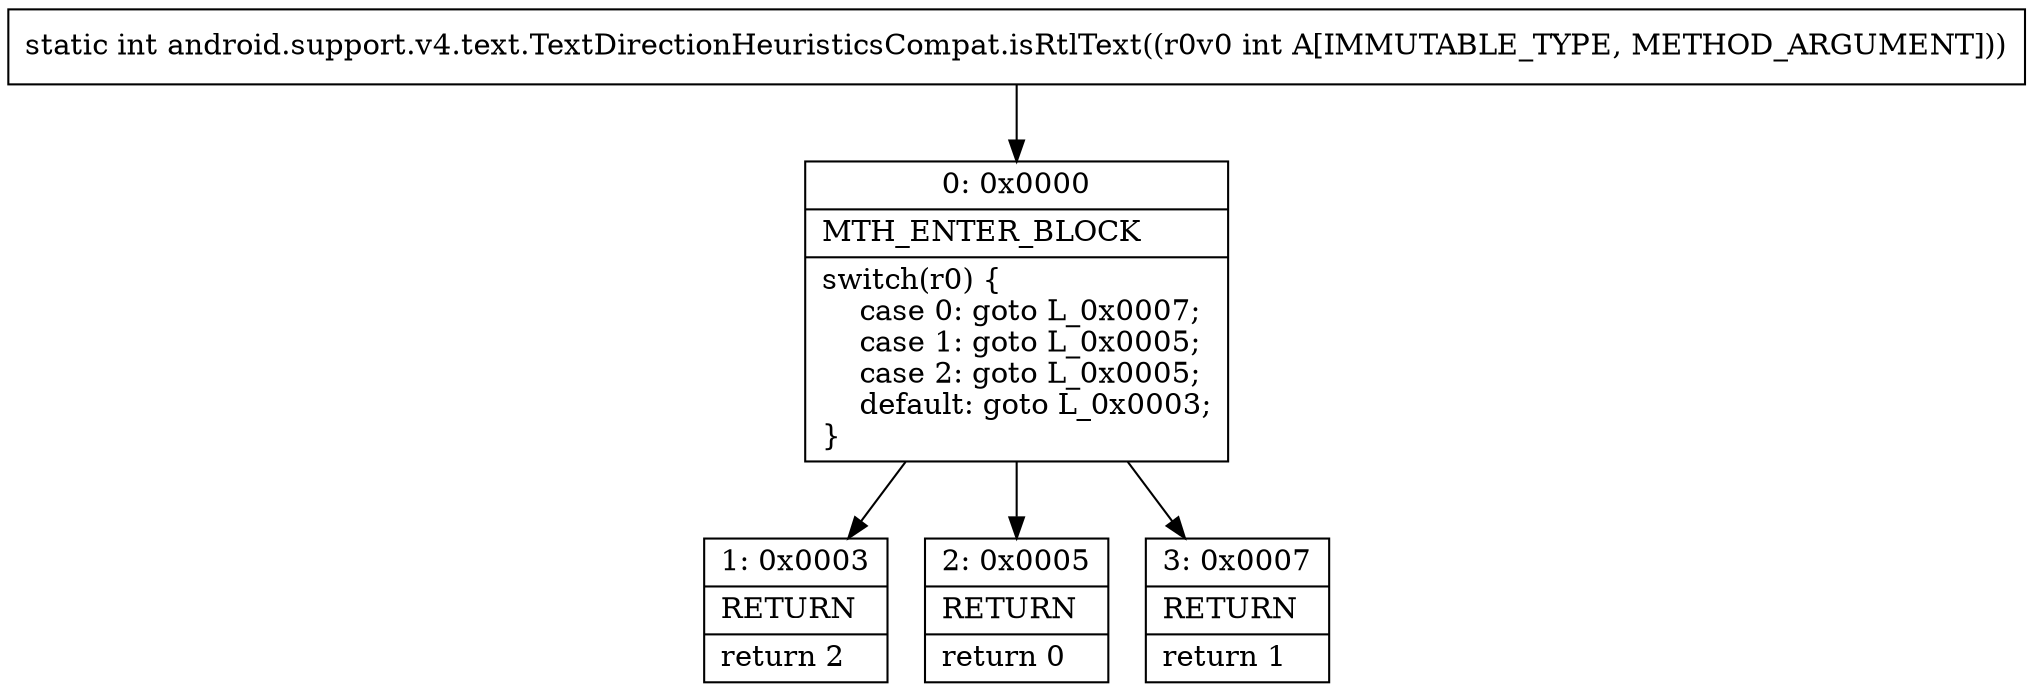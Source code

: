 digraph "CFG forandroid.support.v4.text.TextDirectionHeuristicsCompat.isRtlText(I)I" {
Node_0 [shape=record,label="{0\:\ 0x0000|MTH_ENTER_BLOCK\l|switch(r0) \{\l    case 0: goto L_0x0007;\l    case 1: goto L_0x0005;\l    case 2: goto L_0x0005;\l    default: goto L_0x0003;\l\}\l}"];
Node_1 [shape=record,label="{1\:\ 0x0003|RETURN\l|return 2\l}"];
Node_2 [shape=record,label="{2\:\ 0x0005|RETURN\l|return 0\l}"];
Node_3 [shape=record,label="{3\:\ 0x0007|RETURN\l|return 1\l}"];
MethodNode[shape=record,label="{static int android.support.v4.text.TextDirectionHeuristicsCompat.isRtlText((r0v0 int A[IMMUTABLE_TYPE, METHOD_ARGUMENT])) }"];
MethodNode -> Node_0;
Node_0 -> Node_1;
Node_0 -> Node_2;
Node_0 -> Node_3;
}

